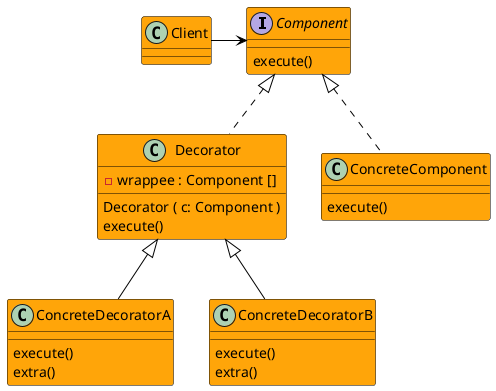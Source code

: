 @startuml Decorator structure
skinparam class {
BackgroundColor #FFA509
BorderColor black
ArrowColor black
}

interface Component{
    execute()

} 

class Decorator{
    -wrappee : Component []
    Decorator ( c: Component )
    execute()
}

class ConcreteComponent{
    execute()
}

class ConcreteDecoratorA{
    execute()
    extra()
}

class ConcreteDecoratorB{
    execute()
    extra()
}

Client -right-> Component
Component <|.. ConcreteComponent
Component <|.. Decorator
Decorator <|-- ConcreteDecoratorA
Decorator <|-- ConcreteDecoratorB



@enduml